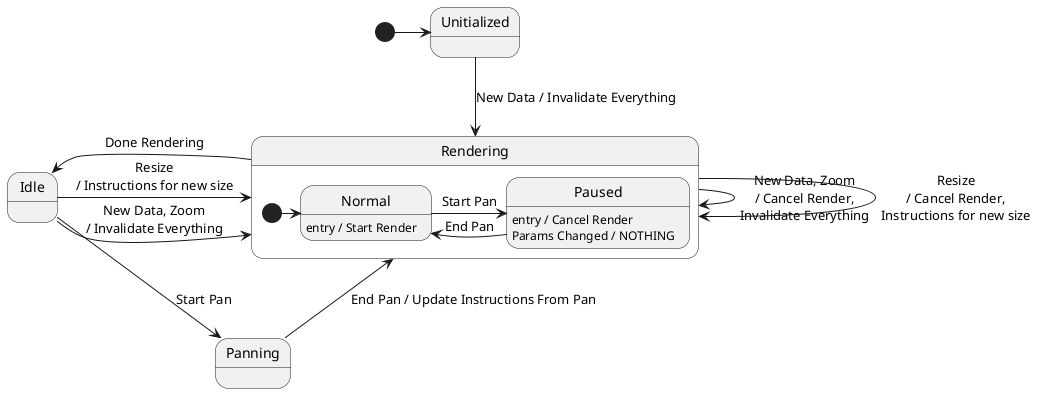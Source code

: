 @startuml Renderer

' Events:
' - New Data
' - Resize
' - Zoom
' - Start Pan
' - End Pan
' - Done Rendering

state Unitialized
state Idle
state Panning
state Rendering {
    state Normal : entry / Start Render
    state Paused : entry / Cancel Render
    state Paused : Params Changed / NOTHING
    [*] -> Normal
    Normal -> Paused : Start Pan
    Paused -> Normal : End Pan
}

[*] -> Unitialized

Unitialized -d-> Rendering : New Data / Invalidate Everything

Rendering -> Rendering : New Data, Zoom\n/ Cancel Render,\nInvalidate Everything
Rendering -> Rendering : Resize\n/ Cancel Render,\nInstructions for new size
Rendering -l-> Idle : Done Rendering

Idle -d-> Panning : Start Pan
Idle -> Rendering : New Data, Zoom\n/ Invalidate Everything
Idle -> Rendering : Resize\n/ Instructions for new size

Panning -u-> Rendering : End Pan / Update Instructions From Pan



@enduml
